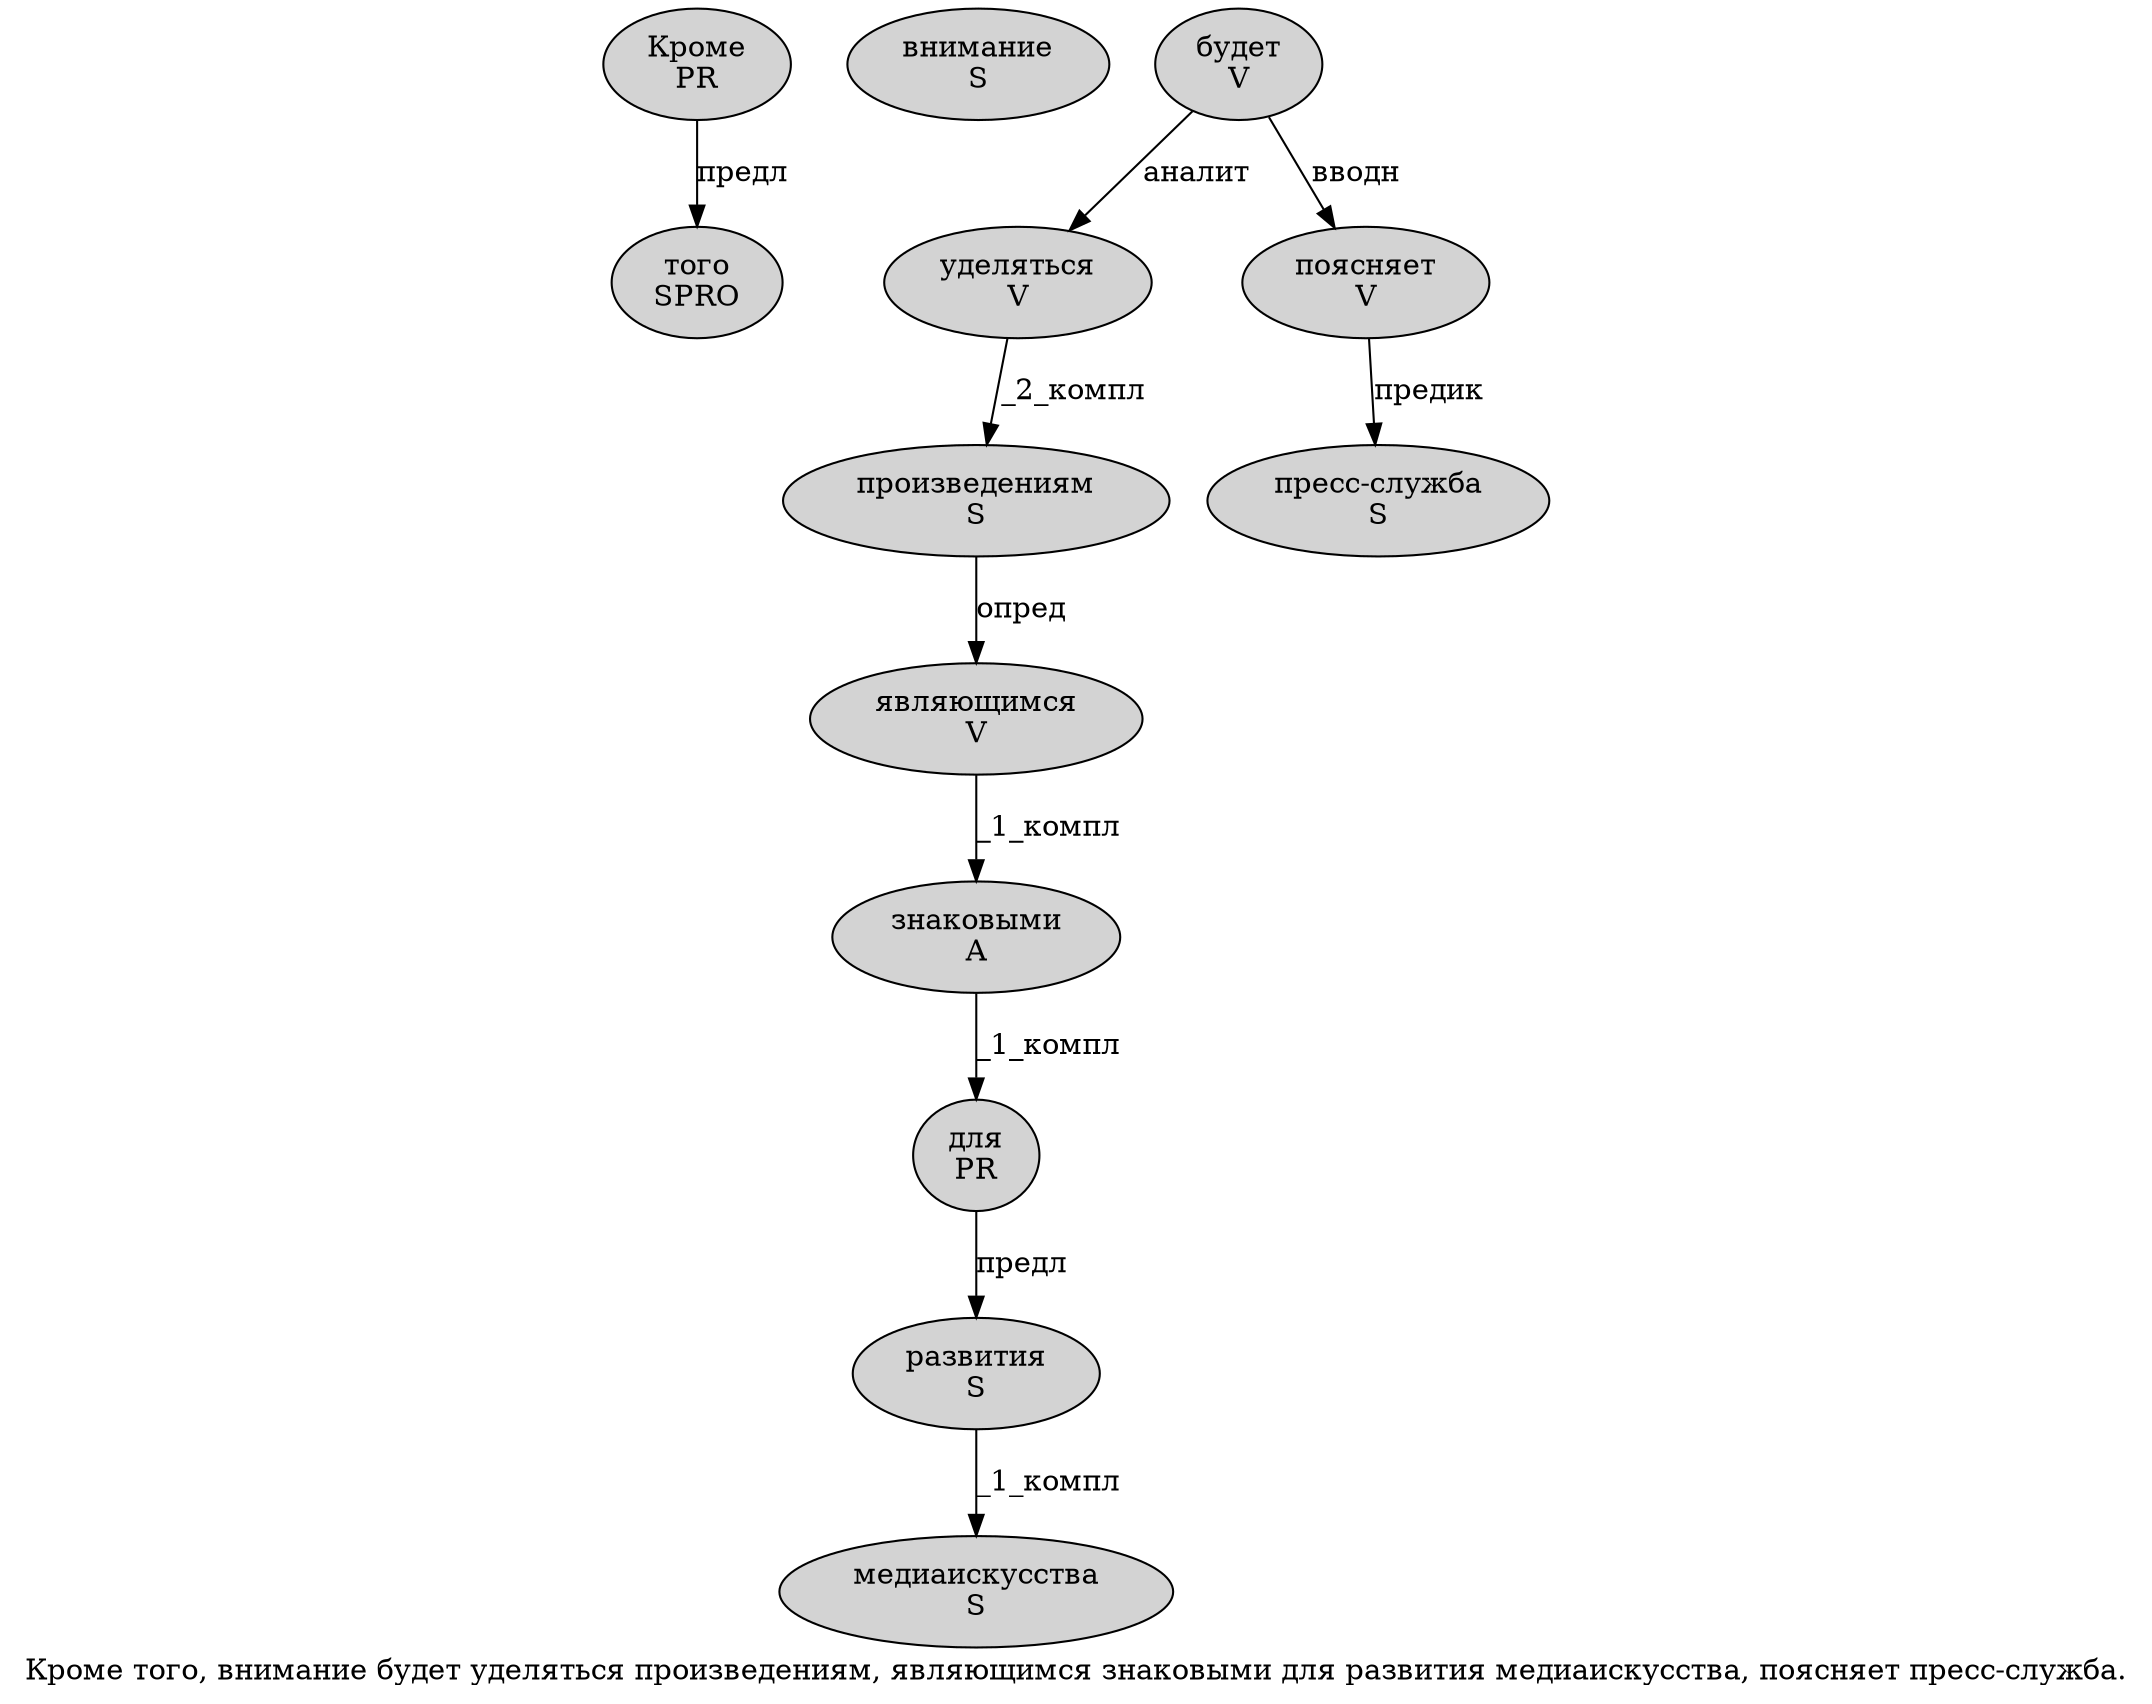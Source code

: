 digraph SENTENCE_834 {
	graph [label="Кроме того, внимание будет уделяться произведениям, являющимся знаковыми для развития медиаискусства, поясняет пресс-служба."]
	node [style=filled]
		0 [label="Кроме
PR" color="" fillcolor=lightgray penwidth=1 shape=ellipse]
		1 [label="того
SPRO" color="" fillcolor=lightgray penwidth=1 shape=ellipse]
		3 [label="внимание
S" color="" fillcolor=lightgray penwidth=1 shape=ellipse]
		4 [label="будет
V" color="" fillcolor=lightgray penwidth=1 shape=ellipse]
		5 [label="уделяться
V" color="" fillcolor=lightgray penwidth=1 shape=ellipse]
		6 [label="произведениям
S" color="" fillcolor=lightgray penwidth=1 shape=ellipse]
		8 [label="являющимся
V" color="" fillcolor=lightgray penwidth=1 shape=ellipse]
		9 [label="знаковыми
A" color="" fillcolor=lightgray penwidth=1 shape=ellipse]
		10 [label="для
PR" color="" fillcolor=lightgray penwidth=1 shape=ellipse]
		11 [label="развития
S" color="" fillcolor=lightgray penwidth=1 shape=ellipse]
		12 [label="медиаискусства
S" color="" fillcolor=lightgray penwidth=1 shape=ellipse]
		14 [label="поясняет
V" color="" fillcolor=lightgray penwidth=1 shape=ellipse]
		15 [label="пресс-служба
S" color="" fillcolor=lightgray penwidth=1 shape=ellipse]
			8 -> 9 [label="_1_компл"]
			11 -> 12 [label="_1_компл"]
			10 -> 11 [label="предл"]
			14 -> 15 [label="предик"]
			4 -> 5 [label="аналит"]
			4 -> 14 [label="вводн"]
			5 -> 6 [label="_2_компл"]
			9 -> 10 [label="_1_компл"]
			6 -> 8 [label="опред"]
			0 -> 1 [label="предл"]
}